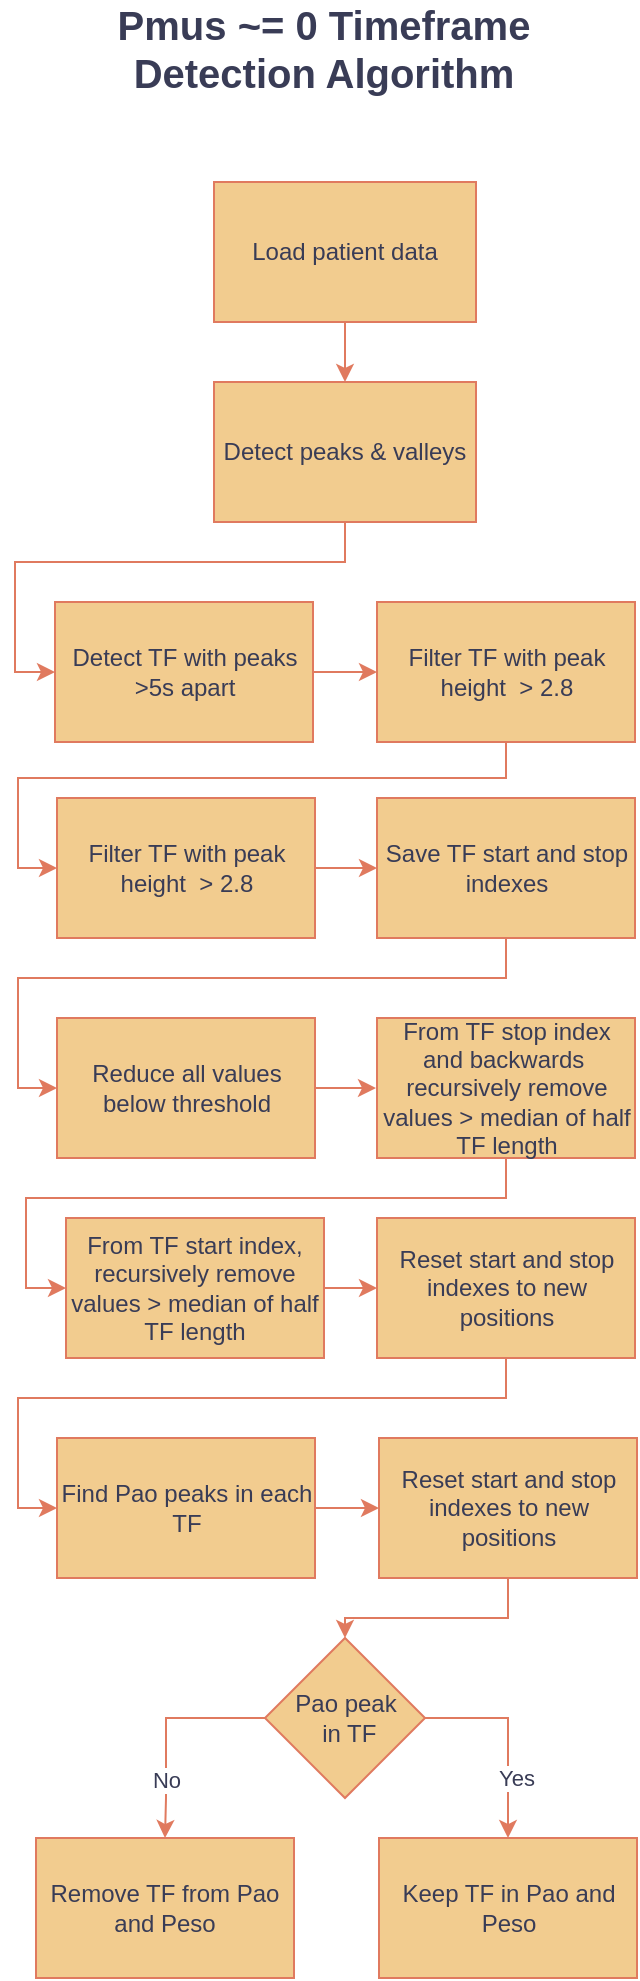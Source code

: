 <mxfile version="21.2.3" type="github">
  <diagram name="Page-1" id="3zDPmM5YKtUUss8ZXURc">
    <mxGraphModel dx="1687" dy="889" grid="1" gridSize="10" guides="1" tooltips="1" connect="1" arrows="1" fold="1" page="1" pageScale="1" pageWidth="827" pageHeight="1169" math="0" shadow="0">
      <root>
        <mxCell id="0" />
        <mxCell id="1" parent="0" />
        <mxCell id="1vBeLM565ZCaVGbT8i-E-1" value="&lt;font style=&quot;font-size: 20px;&quot;&gt;&lt;b&gt;Pmus ~= 0 Timeframe Detection Algorithm&lt;/b&gt;&lt;/font&gt;" style="text;html=1;strokeColor=none;fillColor=none;align=center;verticalAlign=middle;whiteSpace=wrap;rounded=0;labelBackgroundColor=none;fontColor=#393C56;" vertex="1" parent="1">
          <mxGeometry x="267" y="40" width="294" height="30" as="geometry" />
        </mxCell>
        <mxCell id="1vBeLM565ZCaVGbT8i-E-22" style="edgeStyle=orthogonalEdgeStyle;rounded=0;orthogonalLoop=1;jettySize=auto;html=1;entryX=0.5;entryY=0;entryDx=0;entryDy=0;strokeColor=#E07A5F;fontColor=#393C56;fillColor=#F2CC8F;" edge="1" parent="1" source="1vBeLM565ZCaVGbT8i-E-2" target="1vBeLM565ZCaVGbT8i-E-4">
          <mxGeometry relative="1" as="geometry" />
        </mxCell>
        <mxCell id="1vBeLM565ZCaVGbT8i-E-2" value="Load patient data" style="rounded=0;whiteSpace=wrap;html=1;labelBackgroundColor=none;fillColor=#F2CC8F;strokeColor=#E07A5F;fontColor=#393C56;" vertex="1" parent="1">
          <mxGeometry x="359" y="122" width="131" height="70" as="geometry" />
        </mxCell>
        <mxCell id="1vBeLM565ZCaVGbT8i-E-23" style="edgeStyle=orthogonalEdgeStyle;rounded=0;orthogonalLoop=1;jettySize=auto;html=1;entryX=0;entryY=0.5;entryDx=0;entryDy=0;strokeColor=#E07A5F;fontColor=#393C56;fillColor=#F2CC8F;" edge="1" parent="1" source="1vBeLM565ZCaVGbT8i-E-4" target="1vBeLM565ZCaVGbT8i-E-5">
          <mxGeometry relative="1" as="geometry" />
        </mxCell>
        <mxCell id="1vBeLM565ZCaVGbT8i-E-4" value="Detect peaks &amp;amp; valleys" style="rounded=0;whiteSpace=wrap;html=1;labelBackgroundColor=none;fillColor=#F2CC8F;strokeColor=#E07A5F;fontColor=#393C56;" vertex="1" parent="1">
          <mxGeometry x="359" y="222" width="131" height="70" as="geometry" />
        </mxCell>
        <mxCell id="1vBeLM565ZCaVGbT8i-E-24" style="edgeStyle=orthogonalEdgeStyle;rounded=0;orthogonalLoop=1;jettySize=auto;html=1;entryX=0;entryY=0.5;entryDx=0;entryDy=0;strokeColor=#E07A5F;fontColor=#393C56;fillColor=#F2CC8F;" edge="1" parent="1" source="1vBeLM565ZCaVGbT8i-E-5" target="1vBeLM565ZCaVGbT8i-E-6">
          <mxGeometry relative="1" as="geometry" />
        </mxCell>
        <mxCell id="1vBeLM565ZCaVGbT8i-E-5" value="Detect TF with peaks &amp;gt;5s apart" style="rounded=0;whiteSpace=wrap;html=1;labelBackgroundColor=none;fillColor=#F2CC8F;strokeColor=#E07A5F;fontColor=#393C56;" vertex="1" parent="1">
          <mxGeometry x="279.5" y="332" width="129" height="70" as="geometry" />
        </mxCell>
        <mxCell id="1vBeLM565ZCaVGbT8i-E-25" style="edgeStyle=orthogonalEdgeStyle;rounded=0;orthogonalLoop=1;jettySize=auto;html=1;entryX=0;entryY=0.5;entryDx=0;entryDy=0;strokeColor=#E07A5F;fontColor=#393C56;fillColor=#F2CC8F;" edge="1" parent="1" source="1vBeLM565ZCaVGbT8i-E-6" target="1vBeLM565ZCaVGbT8i-E-7">
          <mxGeometry relative="1" as="geometry">
            <Array as="points">
              <mxPoint x="505" y="420" />
              <mxPoint x="261" y="420" />
              <mxPoint x="261" y="465" />
            </Array>
          </mxGeometry>
        </mxCell>
        <mxCell id="1vBeLM565ZCaVGbT8i-E-6" value="Filter TF with peak height&amp;nbsp; &amp;gt; 2.8" style="rounded=0;whiteSpace=wrap;html=1;labelBackgroundColor=none;fillColor=#F2CC8F;strokeColor=#E07A5F;fontColor=#393C56;" vertex="1" parent="1">
          <mxGeometry x="440.5" y="332" width="129" height="70" as="geometry" />
        </mxCell>
        <mxCell id="1vBeLM565ZCaVGbT8i-E-26" style="edgeStyle=orthogonalEdgeStyle;rounded=0;orthogonalLoop=1;jettySize=auto;html=1;entryX=0;entryY=0.5;entryDx=0;entryDy=0;strokeColor=#E07A5F;fontColor=#393C56;fillColor=#F2CC8F;" edge="1" parent="1" source="1vBeLM565ZCaVGbT8i-E-7" target="1vBeLM565ZCaVGbT8i-E-8">
          <mxGeometry relative="1" as="geometry" />
        </mxCell>
        <mxCell id="1vBeLM565ZCaVGbT8i-E-7" value="Filter TF with peak height&amp;nbsp; &amp;gt; 2.8" style="rounded=0;whiteSpace=wrap;html=1;labelBackgroundColor=none;fillColor=#F2CC8F;strokeColor=#E07A5F;fontColor=#393C56;" vertex="1" parent="1">
          <mxGeometry x="280.5" y="430" width="129" height="70" as="geometry" />
        </mxCell>
        <mxCell id="1vBeLM565ZCaVGbT8i-E-27" style="edgeStyle=orthogonalEdgeStyle;rounded=0;orthogonalLoop=1;jettySize=auto;html=1;entryX=0;entryY=0.5;entryDx=0;entryDy=0;strokeColor=#E07A5F;fontColor=#393C56;fillColor=#F2CC8F;" edge="1" parent="1" source="1vBeLM565ZCaVGbT8i-E-8" target="1vBeLM565ZCaVGbT8i-E-9">
          <mxGeometry relative="1" as="geometry">
            <Array as="points">
              <mxPoint x="505" y="520" />
              <mxPoint x="261" y="520" />
              <mxPoint x="261" y="575" />
            </Array>
          </mxGeometry>
        </mxCell>
        <mxCell id="1vBeLM565ZCaVGbT8i-E-8" value="Save TF start and stop indexes" style="rounded=0;whiteSpace=wrap;html=1;labelBackgroundColor=none;fillColor=#F2CC8F;strokeColor=#E07A5F;fontColor=#393C56;" vertex="1" parent="1">
          <mxGeometry x="440.5" y="430" width="129" height="70" as="geometry" />
        </mxCell>
        <mxCell id="1vBeLM565ZCaVGbT8i-E-28" style="edgeStyle=orthogonalEdgeStyle;rounded=0;orthogonalLoop=1;jettySize=auto;html=1;strokeColor=#E07A5F;fontColor=#393C56;fillColor=#F2CC8F;" edge="1" parent="1" source="1vBeLM565ZCaVGbT8i-E-9">
          <mxGeometry relative="1" as="geometry">
            <mxPoint x="440" y="575" as="targetPoint" />
          </mxGeometry>
        </mxCell>
        <mxCell id="1vBeLM565ZCaVGbT8i-E-9" value="Reduce all values below threshold" style="rounded=0;whiteSpace=wrap;html=1;labelBackgroundColor=none;fillColor=#F2CC8F;strokeColor=#E07A5F;fontColor=#393C56;" vertex="1" parent="1">
          <mxGeometry x="280.5" y="540" width="129" height="70" as="geometry" />
        </mxCell>
        <mxCell id="1vBeLM565ZCaVGbT8i-E-30" style="edgeStyle=orthogonalEdgeStyle;rounded=0;orthogonalLoop=1;jettySize=auto;html=1;entryX=0;entryY=0.5;entryDx=0;entryDy=0;strokeColor=#E07A5F;fontColor=#393C56;fillColor=#F2CC8F;" edge="1" parent="1" source="1vBeLM565ZCaVGbT8i-E-10" target="1vBeLM565ZCaVGbT8i-E-12">
          <mxGeometry relative="1" as="geometry" />
        </mxCell>
        <mxCell id="1vBeLM565ZCaVGbT8i-E-10" value="From TF start index, recursively remove values &amp;gt; median of half TF length" style="rounded=0;whiteSpace=wrap;html=1;labelBackgroundColor=none;fillColor=#F2CC8F;strokeColor=#E07A5F;fontColor=#393C56;" vertex="1" parent="1">
          <mxGeometry x="285" y="640" width="129" height="70" as="geometry" />
        </mxCell>
        <mxCell id="1vBeLM565ZCaVGbT8i-E-29" style="edgeStyle=orthogonalEdgeStyle;rounded=0;orthogonalLoop=1;jettySize=auto;html=1;entryX=0;entryY=0.5;entryDx=0;entryDy=0;strokeColor=#E07A5F;fontColor=#393C56;fillColor=#F2CC8F;" edge="1" parent="1" source="1vBeLM565ZCaVGbT8i-E-11" target="1vBeLM565ZCaVGbT8i-E-10">
          <mxGeometry relative="1" as="geometry">
            <Array as="points">
              <mxPoint x="505" y="630" />
              <mxPoint x="265" y="630" />
              <mxPoint x="265" y="675" />
            </Array>
          </mxGeometry>
        </mxCell>
        <mxCell id="1vBeLM565ZCaVGbT8i-E-11" value="&lt;font style=&quot;font-size: 12px;&quot;&gt;From TF stop index and backwards&amp;nbsp; recursively remove values &amp;gt; median of half TF length&lt;/font&gt;" style="rounded=0;whiteSpace=wrap;html=1;labelBackgroundColor=none;fillColor=#F2CC8F;strokeColor=#E07A5F;fontColor=#393C56;" vertex="1" parent="1">
          <mxGeometry x="440.5" y="540" width="129" height="70" as="geometry" />
        </mxCell>
        <mxCell id="1vBeLM565ZCaVGbT8i-E-31" style="edgeStyle=orthogonalEdgeStyle;rounded=0;orthogonalLoop=1;jettySize=auto;html=1;entryX=0;entryY=0.5;entryDx=0;entryDy=0;strokeColor=#E07A5F;fontColor=#393C56;fillColor=#F2CC8F;" edge="1" parent="1" source="1vBeLM565ZCaVGbT8i-E-12" target="1vBeLM565ZCaVGbT8i-E-15">
          <mxGeometry relative="1" as="geometry">
            <Array as="points">
              <mxPoint x="505" y="730" />
              <mxPoint x="261" y="730" />
              <mxPoint x="261" y="785" />
            </Array>
          </mxGeometry>
        </mxCell>
        <mxCell id="1vBeLM565ZCaVGbT8i-E-12" value="&lt;font style=&quot;font-size: 12px;&quot;&gt;Reset start and stop indexes to new positions&lt;/font&gt;" style="rounded=0;whiteSpace=wrap;html=1;labelBackgroundColor=none;fillColor=#F2CC8F;strokeColor=#E07A5F;fontColor=#393C56;" vertex="1" parent="1">
          <mxGeometry x="440.5" y="640" width="129" height="70" as="geometry" />
        </mxCell>
        <mxCell id="1vBeLM565ZCaVGbT8i-E-35" style="edgeStyle=orthogonalEdgeStyle;rounded=0;orthogonalLoop=1;jettySize=auto;html=1;strokeColor=#E07A5F;fontColor=#393C56;fillColor=#F2CC8F;" edge="1" parent="1" source="1vBeLM565ZCaVGbT8i-E-13" target="1vBeLM565ZCaVGbT8i-E-16">
          <mxGeometry relative="1" as="geometry" />
        </mxCell>
        <mxCell id="1vBeLM565ZCaVGbT8i-E-13" value="&lt;font style=&quot;font-size: 12px;&quot;&gt;Reset start and stop indexes to new positions&lt;/font&gt;" style="rounded=0;whiteSpace=wrap;html=1;labelBackgroundColor=none;fillColor=#F2CC8F;strokeColor=#E07A5F;fontColor=#393C56;" vertex="1" parent="1">
          <mxGeometry x="441.5" y="750" width="129" height="70" as="geometry" />
        </mxCell>
        <mxCell id="1vBeLM565ZCaVGbT8i-E-32" style="edgeStyle=orthogonalEdgeStyle;rounded=0;orthogonalLoop=1;jettySize=auto;html=1;entryX=0;entryY=0.5;entryDx=0;entryDy=0;strokeColor=#E07A5F;fontColor=#393C56;fillColor=#F2CC8F;" edge="1" parent="1" source="1vBeLM565ZCaVGbT8i-E-15" target="1vBeLM565ZCaVGbT8i-E-13">
          <mxGeometry relative="1" as="geometry" />
        </mxCell>
        <mxCell id="1vBeLM565ZCaVGbT8i-E-15" value="&lt;font style=&quot;font-size: 12px;&quot;&gt;Find Pao peaks in each TF&lt;/font&gt;" style="rounded=0;whiteSpace=wrap;html=1;labelBackgroundColor=none;fillColor=#F2CC8F;strokeColor=#E07A5F;fontColor=#393C56;" vertex="1" parent="1">
          <mxGeometry x="280.5" y="750" width="129" height="70" as="geometry" />
        </mxCell>
        <mxCell id="1vBeLM565ZCaVGbT8i-E-36" value="No" style="edgeStyle=orthogonalEdgeStyle;rounded=0;orthogonalLoop=1;jettySize=auto;html=1;entryX=0.5;entryY=0;entryDx=0;entryDy=0;strokeColor=#E07A5F;fontColor=#393C56;fillColor=#F2CC8F;" edge="1" parent="1" source="1vBeLM565ZCaVGbT8i-E-16" target="1vBeLM565ZCaVGbT8i-E-17">
          <mxGeometry x="0.452" relative="1" as="geometry">
            <Array as="points">
              <mxPoint x="335" y="890" />
              <mxPoint x="335" y="930" />
            </Array>
            <mxPoint as="offset" />
          </mxGeometry>
        </mxCell>
        <mxCell id="1vBeLM565ZCaVGbT8i-E-37" value="Yes" style="edgeStyle=orthogonalEdgeStyle;rounded=0;orthogonalLoop=1;jettySize=auto;html=1;strokeColor=#E07A5F;fontColor=#393C56;fillColor=#F2CC8F;" edge="1" parent="1">
          <mxGeometry x="0.409" y="4" relative="1" as="geometry">
            <mxPoint x="464.5" y="890" as="sourcePoint" />
            <mxPoint x="506" y="950" as="targetPoint" />
            <Array as="points">
              <mxPoint x="506" y="890" />
            </Array>
            <mxPoint as="offset" />
          </mxGeometry>
        </mxCell>
        <mxCell id="1vBeLM565ZCaVGbT8i-E-16" value="Pao peak&lt;br&gt;&amp;nbsp;in TF" style="rhombus;whiteSpace=wrap;html=1;strokeColor=#E07A5F;fontColor=#393C56;fillColor=#F2CC8F;" vertex="1" parent="1">
          <mxGeometry x="384.5" y="850" width="80" height="80" as="geometry" />
        </mxCell>
        <mxCell id="1vBeLM565ZCaVGbT8i-E-17" value="&lt;font style=&quot;font-size: 12px;&quot;&gt;Remove TF from Pao and Peso&lt;/font&gt;" style="rounded=0;whiteSpace=wrap;html=1;labelBackgroundColor=none;fillColor=#F2CC8F;strokeColor=#E07A5F;fontColor=#393C56;" vertex="1" parent="1">
          <mxGeometry x="270" y="950" width="129" height="70" as="geometry" />
        </mxCell>
        <mxCell id="1vBeLM565ZCaVGbT8i-E-19" value="&lt;font style=&quot;font-size: 12px;&quot;&gt;Keep TF in Pao and Peso&lt;/font&gt;" style="rounded=0;whiteSpace=wrap;html=1;labelBackgroundColor=none;fillColor=#F2CC8F;strokeColor=#E07A5F;fontColor=#393C56;" vertex="1" parent="1">
          <mxGeometry x="441.5" y="950" width="129" height="70" as="geometry" />
        </mxCell>
      </root>
    </mxGraphModel>
  </diagram>
</mxfile>
